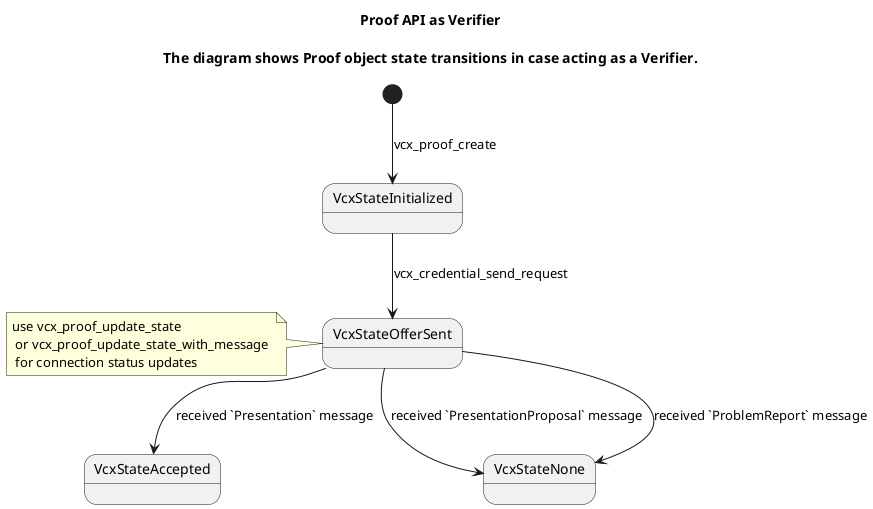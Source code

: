 @startuml
title
 Proof API as Verifier

 The diagram shows Proof object state transitions in case acting as a Verifier.
end title

[*] --> VcxStateInitialized: vcx_proof_create

VcxStateInitialized --> VcxStateOfferSent: vcx_credential_send_request

note left of VcxStateOfferSent : use vcx_proof_update_state \n or vcx_proof_update_state_with_message \n for connection status updates

VcxStateOfferSent --> VcxStateAccepted: received `Presentation` message
VcxStateOfferSent --> VcxStateNone: received `PresentationProposal` message
VcxStateOfferSent --> VcxStateNone: received `ProblemReport` message

@enduml